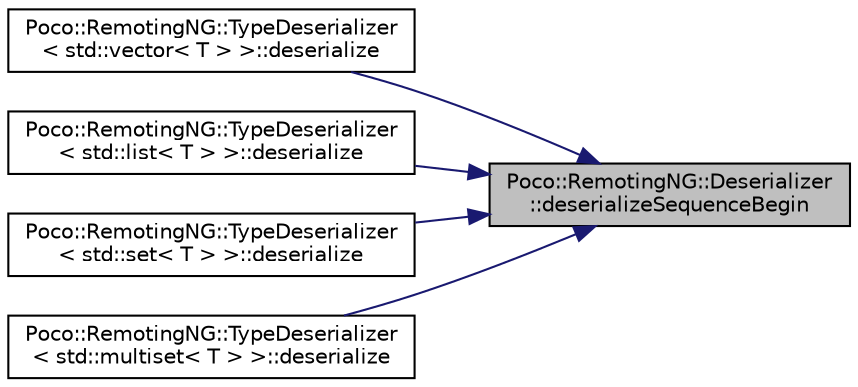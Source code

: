digraph "Poco::RemotingNG::Deserializer::deserializeSequenceBegin"
{
 // LATEX_PDF_SIZE
  edge [fontname="Helvetica",fontsize="10",labelfontname="Helvetica",labelfontsize="10"];
  node [fontname="Helvetica",fontsize="10",shape=record];
  rankdir="RL";
  Node1 [label="Poco::RemotingNG::Deserializer\l::deserializeSequenceBegin",height=0.2,width=0.4,color="black", fillcolor="grey75", style="filled", fontcolor="black",tooltip="End deserialization of a complex (structured) object."];
  Node1 -> Node2 [dir="back",color="midnightblue",fontsize="10",style="solid"];
  Node2 [label="Poco::RemotingNG::TypeDeserializer\l\< std::vector\< T \> \>::deserialize",height=0.2,width=0.4,color="black", fillcolor="white", style="filled",URL="$classPoco_1_1RemotingNG_1_1TypeDeserializer_3_01std_1_1vector_3_01T_01_4_01_4.html#af3fa98ca8a2b83aa58b5f44ca3d598ac",tooltip=" "];
  Node1 -> Node3 [dir="back",color="midnightblue",fontsize="10",style="solid"];
  Node3 [label="Poco::RemotingNG::TypeDeserializer\l\< std::list\< T \> \>::deserialize",height=0.2,width=0.4,color="black", fillcolor="white", style="filled",URL="$classPoco_1_1RemotingNG_1_1TypeDeserializer_3_01std_1_1list_3_01T_01_4_01_4.html#aed69d4a2fd789f06a0ec11f0e028b141",tooltip=" "];
  Node1 -> Node4 [dir="back",color="midnightblue",fontsize="10",style="solid"];
  Node4 [label="Poco::RemotingNG::TypeDeserializer\l\< std::set\< T \> \>::deserialize",height=0.2,width=0.4,color="black", fillcolor="white", style="filled",URL="$classPoco_1_1RemotingNG_1_1TypeDeserializer_3_01std_1_1set_3_01T_01_4_01_4.html#a60c517fcb4aa041e04a122ef4d6ff2bf",tooltip=" "];
  Node1 -> Node5 [dir="back",color="midnightblue",fontsize="10",style="solid"];
  Node5 [label="Poco::RemotingNG::TypeDeserializer\l\< std::multiset\< T \> \>::deserialize",height=0.2,width=0.4,color="black", fillcolor="white", style="filled",URL="$classPoco_1_1RemotingNG_1_1TypeDeserializer_3_01std_1_1multiset_3_01T_01_4_01_4.html#a98e31112a12a155861dff12d89f1a8a5",tooltip=" "];
}
